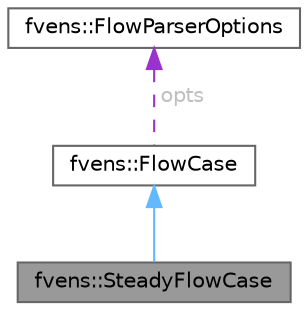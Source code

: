 digraph "fvens::SteadyFlowCase"
{
 // LATEX_PDF_SIZE
  bgcolor="transparent";
  edge [fontname=Helvetica,fontsize=10,labelfontname=Helvetica,labelfontsize=10];
  node [fontname=Helvetica,fontsize=10,shape=box,height=0.2,width=0.4];
  Node1 [id="Node000001",label="fvens::SteadyFlowCase",height=0.2,width=0.4,color="gray40", fillcolor="grey60", style="filled", fontcolor="black",tooltip="Solution procedure for a steady-state case."];
  Node2 -> Node1 [id="edge1_Node000001_Node000002",dir="back",color="steelblue1",style="solid",tooltip=" "];
  Node2 [id="Node000002",label="fvens::FlowCase",height=0.2,width=0.4,color="gray40", fillcolor="white", style="filled",URL="$classfvens_1_1FlowCase.html",tooltip="Solve a flow problem, either steady or unsteady, with conditions specified in the FVENS control file."];
  Node3 -> Node2 [id="edge2_Node000002_Node000003",dir="back",color="darkorchid3",style="dashed",tooltip=" ",label=" opts",fontcolor="grey" ];
  Node3 [id="Node000003",label="fvens::FlowParserOptions",height=0.2,width=0.4,color="gray40", fillcolor="white", style="filled",URL="$structfvens_1_1FlowParserOptions.html",tooltip="Data read from a control file for flow problems."];
}
